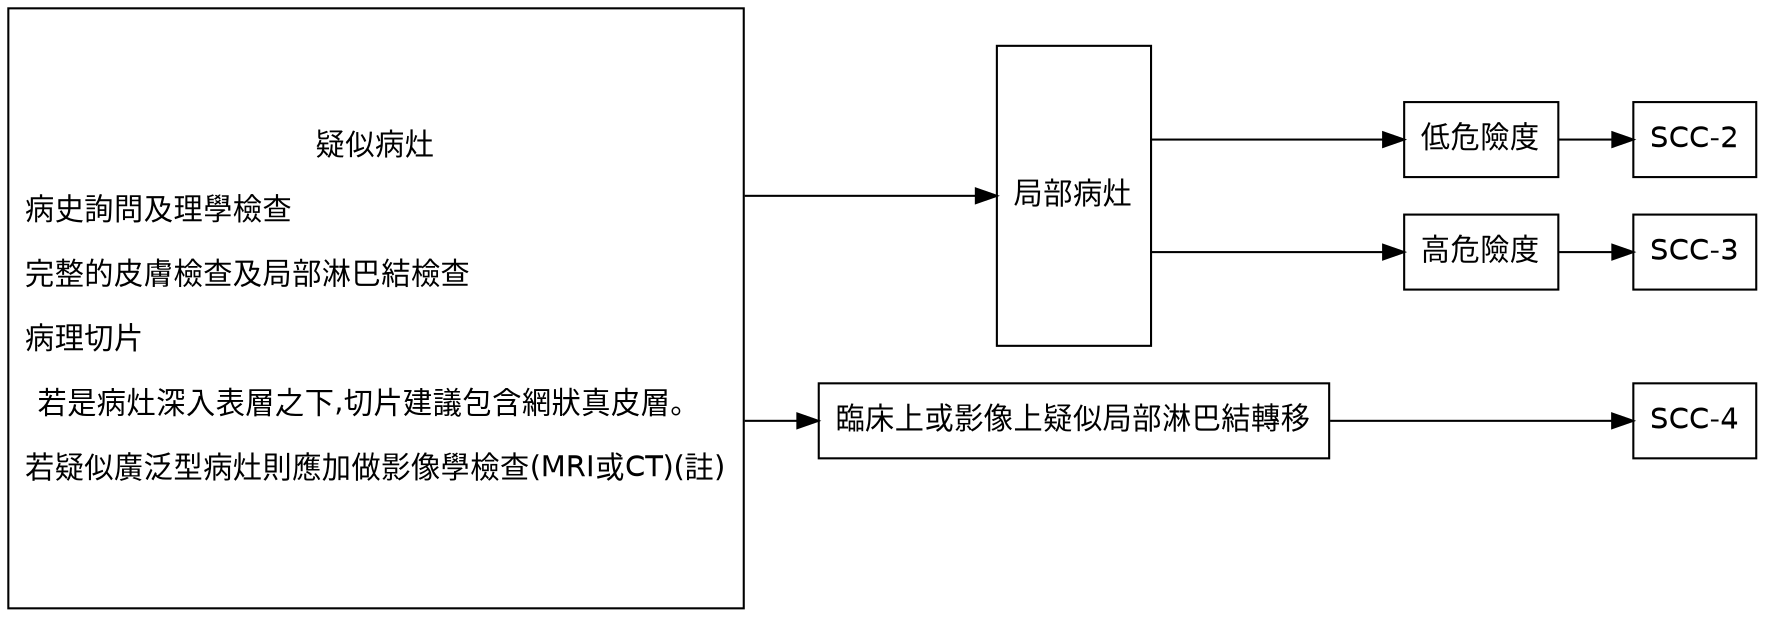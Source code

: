 digraph {
  graph [rankdir = LR; splines=ortho; overlap=false]
  node [shape = box, fontname = Helvetica]

  lesion->m0->low->scc2
          m0->high->scc3
  lesion->m1->scc4

  lesion [label = "疑似病灶\n
病史詢問及理學檢查\l
完整的皮膚檢查及局部淋巴結檢查\l
病理切片\l
  若是病灶深入表層之下,切片建議包含網狀真皮層。\l
若疑似廣泛型病灶則應加做影像學檢查(MRI或CT)(註)\l"; 
height = 4]
  m1 [label = "臨床上或影像上疑似局部淋巴結轉移"]
  m0 [label = "局部病灶"; height = 2]
  high [label = "高危險度"]
  low [label = "低危險度"]
  scc4 [label = "SCC-4"]
  scc3 [label = "SCC-3"]
  scc2 [label = "SCC-2"]
  
  {rank = same; m1; m0}
  {rank = same; scc4; scc3; scc2}
}
